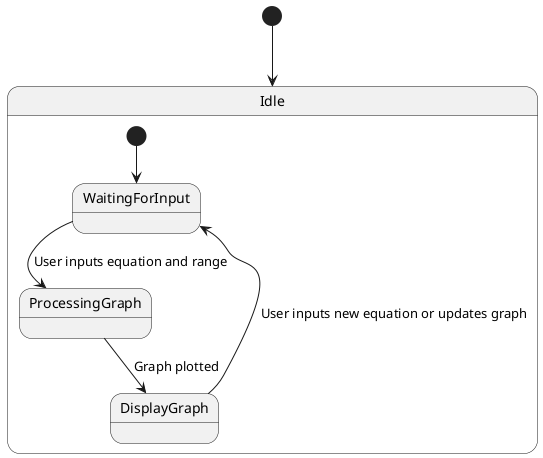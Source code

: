 @startuml
[*] --> Idle

state Idle {
  [*] --> WaitingForInput
  WaitingForInput --> ProcessingGraph : User inputs equation and range
  ProcessingGraph --> DisplayGraph : Graph plotted
  DisplayGraph --> WaitingForInput : User inputs new equation or updates graph
}

@enduml
